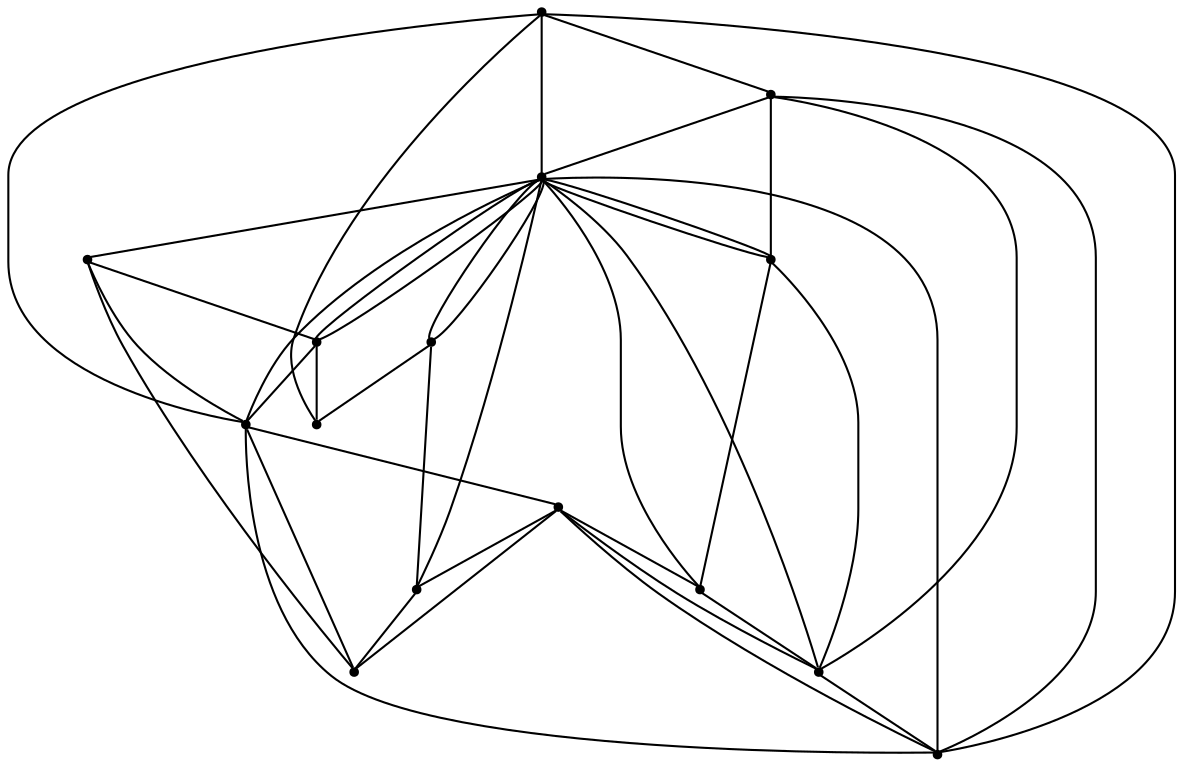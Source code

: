 graph {
  node [shape=point,comment="{\"directed\":false,\"doi\":\"10.1007/3-540-46648-7_18\",\"figure\":\"? (4)\"}"]

  v0 [pos="1548.1935268270327,295.0505416694908"]
  v1 [pos="1548.1935268270327,667.1140892874507"]
  v2 [pos="1548.1935268270327,481.0822200947302"]
  v3 [pos="1486.185787911173,357.06113293915087"]
  v4 [pos="1362.6703204416558,481.0822200947302"]
  v5 [pos="1486.1857879111733,605.1035298123709"]
  v6 [pos="1362.6703204416558,667.1140892874507"]
  v7 [pos="1362.4202993639963,357.06113293915087"]
  v8 [pos="1238.4047897391597,357.06113293915087"]
  v9 [pos="1176.6471354871953,295.0505416694908"]
  v10 [pos="1238.4047897391597,605.1035298123709"]
  v11 [pos="1176.6471354871953,481.0822200947302"]
  v12 [pos="1486.1857879111733,481.08234727305097"]
  v13 [pos="1362.4202993639963,605.1035298123709"]
  v14 [pos="1238.4047897391597,481.08234727305097"]

  v0 -- v1 [id="-1",pos="1548.1935268270327,295.0505416694908 1576.1969684909006,301.0515143238583 1583.1979401827798,308.0528080601879 1589.198573219079,316.0541049326778 1633.2041904742166,364.06226770257945 1656.2070198261881,430.07366638138535 1652.206555411165,495.0846803890687 1648.205963823671,561.0960790678746 1618.2022899522915,624.1068324465957 1548.1935268270327,667.1140892874507"]
  v14 -- v4 [id="-2",pos="1238.4047897391597,481.08234727305097 1362.6703204416558,481.0822200947302 1362.6703204416558,481.0822200947302 1362.6703204416558,481.0822200947302"]
  v10 -- v13 [id="-3",pos="1238.4047897391597,605.1035298123709 1362.4202993639963,605.1035298123709 1362.4202993639963,605.1035298123709 1362.4202993639963,605.1035298123709"]
  v13 -- v5 [id="-4",pos="1362.4202993639963,605.1035298123709 1486.1857879111733,605.1035298123709 1486.1857879111733,605.1035298123709 1486.1857879111733,605.1035298123709"]
  v10 -- v14 [id="-5",pos="1238.4047897391597,605.1035298123709 1238.4047897391597,481.08234727305097 1238.4047897391597,481.08234727305097 1238.4047897391597,481.08234727305097"]
  v14 -- v8 [id="-6",pos="1238.4047897391597,481.08234727305097 1238.4047897391597,357.06113293915087 1238.4047897391597,357.06113293915087 1238.4047897391597,357.06113293915087"]
  v8 -- v9 [id="-7",pos="1238.4047897391597,357.06113293915087 1176.6471354871953,295.0505416694908 1176.6471354871953,295.0505416694908 1176.6471354871953,295.0505416694908"]
  v8 -- v7 [id="-8",pos="1238.4047897391597,357.06113293915087 1362.4202993639963,357.06113293915087 1362.4202993639963,357.06113293915087 1362.4202993639963,357.06113293915087"]
  v7 -- v3 [id="-9",pos="1362.4202993639963,357.06113293915087 1486.185787911173,357.06113293915087 1486.185787911173,357.06113293915087 1486.185787911173,357.06113293915087"]
  v6 -- v13 [id="-10",pos="1362.6703204416558,667.1140892874507 1362.4202993639963,605.1035298123709 1362.4202993639963,605.1035298123709 1362.4202993639963,605.1035298123709"]
  v13 -- v4 [id="-11",pos="1362.4202993639963,605.1035298123709 1362.6703204416558,481.0822200947302 1362.6703204416558,481.0822200947302 1362.6703204416558,481.0822200947302"]
  v4 -- v12 [id="-12",pos="1362.6703204416558,481.0822200947302 1486.1857879111733,481.08234727305097 1486.1857879111733,481.08234727305097 1486.1857879111733,481.08234727305097"]
  v4 -- v7 [id="-13",pos="1362.6703204416558,481.0822200947302 1362.4202993639963,357.06113293915087 1362.4202993639963,357.06113293915087 1362.4202993639963,357.06113293915087"]
  v5 -- v12 [id="-14",pos="1486.1857879111733,605.1035298123709 1486.1857879111733,481.08234727305097 1486.1857879111733,481.08234727305097 1486.1857879111733,481.08234727305097"]
  v12 -- v3 [id="-15",pos="1486.1857879111733,481.08234727305097 1486.185787911173,357.06113293915087 1486.185787911173,357.06113293915087 1486.185787911173,357.06113293915087"]
  v3 -- v0 [id="-16",pos="1486.185787911173,357.06113293915087 1548.1935268270327,295.0505416694908 1548.1935268270327,295.0505416694908 1548.1935268270327,295.0505416694908"]
  v12 -- v2 [id="-17",pos="1486.1857879111733,481.08234727305097 1548.1935268270327,481.0822200947302 1548.1935268270327,481.0822200947302 1548.1935268270327,481.0822200947302"]
  v2 -- v3 [id="-18",pos="1548.1935268270327,481.0822200947302 1486.185787911173,357.06113293915087 1486.185787911173,357.06113293915087 1486.185787911173,357.06113293915087"]
  v11 -- v14 [id="-19",pos="1176.6471354871953,481.0822200947302 1238.4047897391597,481.08234727305097 1238.4047897391597,481.08234727305097 1238.4047897391597,481.08234727305097"]
  v11 -- v8 [id="-20",pos="1176.6471354871953,481.0822200947302 1238.4047897391597,357.06113293915087 1238.4047897391597,357.06113293915087 1238.4047897391597,357.06113293915087"]
  v2 -- v1 [id="-21",pos="1548.1935268270327,481.0822200947302 1557.1946035539524,515.0880497486141 1563.1953637627225,529.0906372212735 1566.1957438671075,545.0932309662533 1574.1967998696246,579.0991877984579 1567.1958281777456,616.1055355741059 1548.1935268270327,667.1140892874507"]
  v3 -- v10 [id="-22",pos="1486.185787911173,357.06113293915087 1511.1889448500094,362.06200707361745 1536.192069995728,372.0636917533901 1557.1946035539524,386.0661520477287 1603.2003894303662,416.0713332653677 1637.2046548892397,465.07949917142963 1648.205963823671,518.0886950486988 1659.2073999305733,572.098021240449 1648.205963823671,630.1078686901235 1618.2022899522915,676.1156436527424 1589.198573219079,722.1236729720027 1540.192534410751,755.129245133085 1486.185819704291,766.1311873056595 1433.179189308469,778.1330054360736 1375.171883014515,767.1313176201405 1329.1660971381011,737.1261364025015 1283.1604384341583,707.1209551848625 1250.1562572859227,658.112534922159 1238.4047897391597,605.1035298123709"]
  v11 -- v9 [id="-23",pos="1176.6471354871953,481.0822200947302 1137.1421519748706,430.07366638138535 1130.1413074554625,393.06731860573746 1138.1422362855087,359.06148895185345 1141.1426163898939,343.0587680285529 1147.143376598664,329.05630773421444 1176.6471354871953,295.0505416694908"]
  v9 -- v4 [id="-24",pos="1176.6471354871953,295.0505416694908 1259.157397599078,314.0537171253949 1313.1641123055379,358.06135863737245 1344.1679976600265,416.0713332653677 1351.1688421794347,430.07366638138535 1358.1698138713136,445.07612981188413 1362.6703204416558,481.0822200947302"]
  v10 -- v7 [id="-25",pos="1238.4047897391597,605.1035298123709 1192.1489509919688,616.1055355741059 1142.1427007005318,608.1039843449744 1101.13759072225,583.0997090563822 1061.1326286408419,559.0955640822709 1031.1288911832266,517.0885647342178 1020.1275186625601,471.08053541495747 1008.1259982450199,425.07276045233857 1016.1269906613015,375.064209875154 1041.13011580702,334.0572136632612 1066.1332409527383,293.0502174513683 1107.13835093102,263.0450362337293 1153.144136807434,252.04322123947554 1199.1499226838478,241.04127906690098 1250.1562572859227,249.04270311771165 1290.1612829535663,274.0469784063039 1322.165252618693,293.0502174513683 1348.1684620750495,323.05527149068666 1362.4202993639963,357.06113293915087"]
  v9 -- v7 [id="-26",pos="1176.6471354871953,295.0505416694908 1214.1516960333022,292.04995995856655 1231.1538923489743,291.04982964408555 1248.1559614921757,293.0502174513683 1292.1614515748427,298.0509962020943 1335.1668573468714,322.05514117620555 1362.4202993639963,357.06113293915087"]
  v11 -- v4 [id="-27",pos="1176.6471354871953,481.0822200947302 1211.151443101388,441.0756085539599 1232.1539766596125,428.0731513957818 1255.1569331840549,424.0726301378576 1278.1597625360262,420.0718545232918 1302.1628033711065,426.0728907668197 1321.165168308055,440.07522388283735 1329.1660971381011,445.07612981188413 1336.1670688299803,452.07729636989296 1362.6703204416558,481.0822200947302"]
  v4 -- v6 [id="-28",pos="1362.6703204416558,481.0822200947302 1335.1668573468714,514.0879194341331 1329.1660971381011,527.0901222356698 1326.1657170337162,540.0923250372065 1314.164196616176,582.099578741901 1320.164956824946,629.1077383756425 1362.6703204416558,667.1140892874507"]
  v4 -- v11 [id="-29",pos="1362.6703204416558,481.0822200947302 1328.1660128274632,520.0889556776609 1307.1633520967678,534.0912887936786 1284.1605227447963,537.0919340937633 1261.157693392825,541.092709708329 1237.1546525577444,536.0918037792823 1218.1522876207962,522.0894706632646 1210.151231618279,516.0884344197368 1203.1503870988709,509.08701350508636 1176.6471354871953,481.0822200947302"]
  v6 -- v1 [id="-30",pos="1362.6703204416558,667.1140892874507 1384.17302332767,691.1183614398826 1415.1769086821587,706.1208248703815 1448.1809626579234,708.1210854993435 1480.1850594955208,710.1216004849472 1514.1891977819237,699.1196583123726 1548.1935268270327,667.1140892874507"]
  v7 -- v0 [id="-31",pos="1362.4202993639963,357.06113293915087 1387.1734034320552,322.05514117620555 1425.1781333059519,297.0508658876133 1467.1833275948718,289.04944183680266 1494.1867485343373,284.04866308607666 1522.1902537844408,286.04892371503877 1548.1935268270327,295.0505416694908"]
  v6 -- v4 [id="-32",pos="1362.6703204416558,667.1140892874507 1405.1756840583655,629.1077383756425 1411.1764442671356,582.099578741901 1399.1749238495954,540.0923250372065 1395.1743322621014,527.0901222356698 1390.1737835364402,514.0879194341331 1362.6703204416558,481.0822200947302"]
  v4 -- v2 [id="-33",pos="1362.6703204416558,481.0822200947302 1396.1745437452103,441.0756085539599 1418.1772887865438,428.0731513957818 1441.1801181385154,424.0726301378576 1464.1829474904866,420.0718545232918 1488.185988325567,426.0728907668197 1507.1883532625154,440.07522388283735 1515.1894092650325,445.07612981188413 1522.1902537844408,452.07729636989296 1548.1935268270327,481.0822200947302"]
  v8 -- v10 [id="-34",pos="1238.4047897391597,357.06113293915087 1221.1526677251811,360.06161926633456 1204.150471409509,367.06278582434334 1190.1487823706925,377.0645976824369 1162.145277120589,396.06770954918056 1143.1429121836406,426.0728907668197 1137.1421519748706,458.0783326134208 1131.1413917661005,491.0841591311445 1139.1423205961469,525.0898616067077 1157.1446012224571,552.0943975242621 1176.1469661594056,580.099318112939 1206.150767203256,599.1025571580035 1238.4047897391597,605.1035298123709"]
  v5 -- v10 [id="-35",pos="1486.1857879111733,605.1035298123709 1483.185439599906,622.1065718176337 1476.1844679080268,639.1092958770945 1466.1832432842336,654.1120136642348 1447.1808783472854,681.1165495817892 1418.1772887865438,700.1197886268536 1385.1731076383082,706.1208248703815 1353.1691379731817,712.1218611139093 1318.16478820367,705.1206945559004 1291.1613672642045,686.117455510836 1264.157946324739,667.1142164657715 1244.1554970771526,637.1090352481324 1238.4047897391597,605.1035298123709"]
  v3 -- v4 [id="-36",pos="1486.185787911173,357.06113293915087 1432.17897782536,382.0653764331629 1388.1734877426934,427.0730210813007 1362.6703204416558,481.0822200947302"]
  v5 -- v3 [id="-37",pos="1486.1857879111733,605.1035298123709 1519.1898736800556,599.1025571580035 1549.193674723906,580.099318112939 1567.1958281777456,552.0943975242621 1586.1983202871647,525.0898616067077 1594.199249117211,491.0841591311445 1587.198404597803,458.0783326134208 1582.1977286996707,426.0728907668197 1562.1952794520844,396.06770954918056 1535.1918585126189,377.0645976824369 1521.1901694738026,367.06278582434334 1504.1879731581305,360.06161926633456 1486.185787911173,357.06113293915087"]
  v0 -- v9 [id="-38",pos="1548.1935268270327,295.0505416694908 1535.1918585126189,289.04944183680266 1522.1902537844408,283.04853277159566 1508.1885647456243,278.0476268425489 1401.1750924708715,240.04114875241987 1279.1598468466643,246.04218499594776 1176.6471354871953,295.0505416694908"]
  v4 -- v0 [id="-39",pos="1362.6703204416558,481.0822200947302 1363.1703625969749,431.07379669586646 1384.17302332767,382.0653764331629 1420.17745740782,348.0595467792789 1454.1817228666935,315.0539746181968 1501.1875930537453,296.05073557313233 1548.1935268270327,295.0505416694908"]
  v4 -- v8 [id="-40",pos="1362.6703204416558,481.0822200947302 1337.1671531406182,427.0730210813007 1292.1614515748427,382.0653764331629 1238.4047897391597,357.06113293915087"]
  v2 -- v4 [id="-42",pos="1548.1935268270327,481.0822200947302 1522.1902537844408,509.08701350508636 1515.1894092650325,516.0884344197368 1507.1883532625154,522.0894706632646 1488.185988325567,536.0918037792823 1464.1829474904866,541.092709708329 1441.1801181385154,537.0919340937633 1418.1772887865438,534.0912887936786 1396.1745437452103,520.0889556776609 1362.6703204416558,481.0822200947302"]
}